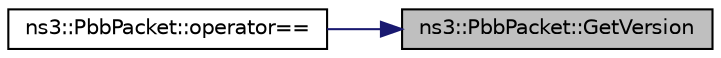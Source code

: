 digraph "ns3::PbbPacket::GetVersion"
{
 // LATEX_PDF_SIZE
  edge [fontname="Helvetica",fontsize="10",labelfontname="Helvetica",labelfontsize="10"];
  node [fontname="Helvetica",fontsize="10",shape=record];
  rankdir="RL";
  Node1 [label="ns3::PbbPacket::GetVersion",height=0.2,width=0.4,color="black", fillcolor="grey75", style="filled", fontcolor="black",tooltip=" "];
  Node1 -> Node2 [dir="back",color="midnightblue",fontsize="10",style="solid",fontname="Helvetica"];
  Node2 [label="ns3::PbbPacket::operator==",height=0.2,width=0.4,color="black", fillcolor="white", style="filled",URL="$classns3_1_1_pbb_packet.html#aff0876fae5fd7fd018709ec992208f26",tooltip="Equality operator for PbbPacket."];
}
